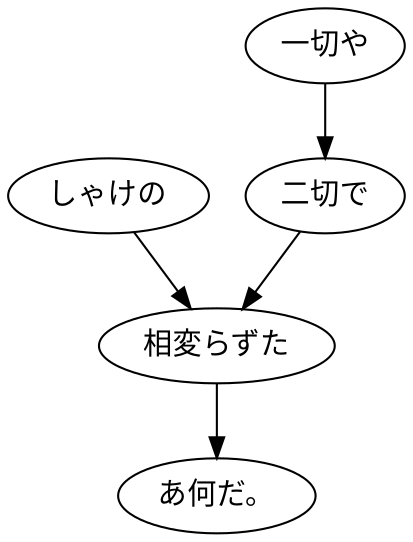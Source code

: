 digraph graph740 {
	node0 [label="しゃけの"];
	node1 [label="一切や"];
	node2 [label="二切で"];
	node3 [label="相変らずた"];
	node4 [label="あ何だ。"];
	node0 -> node3;
	node1 -> node2;
	node2 -> node3;
	node3 -> node4;
}

